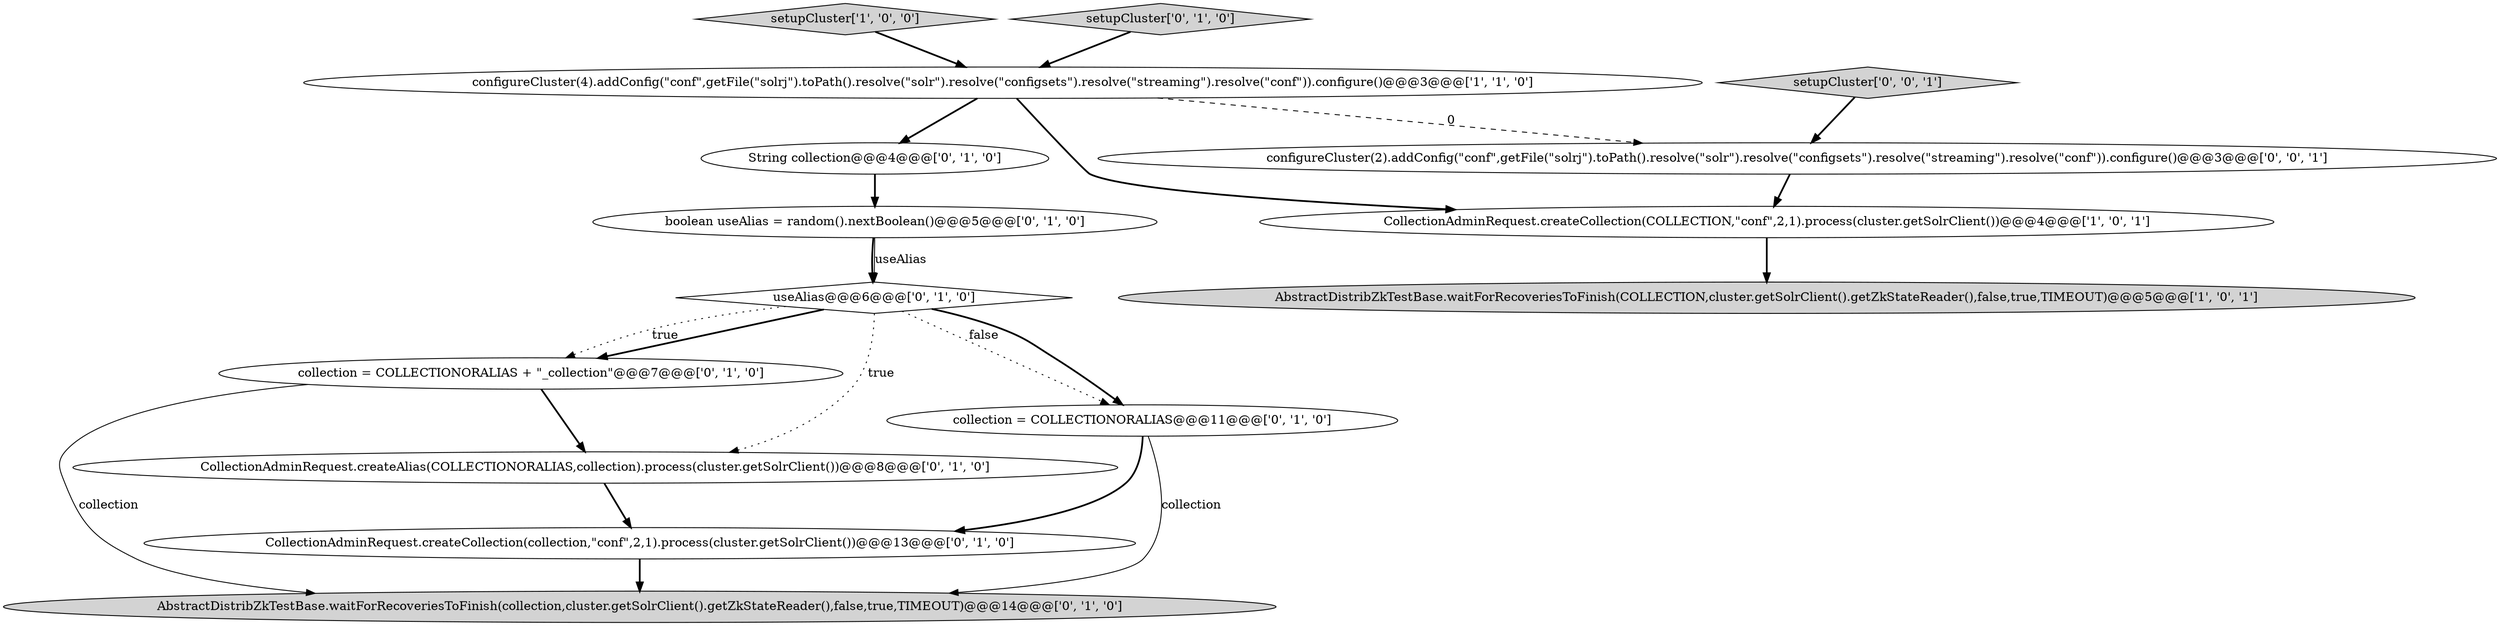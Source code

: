 digraph {
0 [style = filled, label = "setupCluster['1', '0', '0']", fillcolor = lightgray, shape = diamond image = "AAA0AAABBB1BBB"];
2 [style = filled, label = "CollectionAdminRequest.createCollection(COLLECTION,\"conf\",2,1).process(cluster.getSolrClient())@@@4@@@['1', '0', '1']", fillcolor = white, shape = ellipse image = "AAA0AAABBB1BBB"];
10 [style = filled, label = "useAlias@@@6@@@['0', '1', '0']", fillcolor = white, shape = diamond image = "AAA1AAABBB2BBB"];
13 [style = filled, label = "setupCluster['0', '0', '1']", fillcolor = lightgray, shape = diamond image = "AAA0AAABBB3BBB"];
4 [style = filled, label = "String collection@@@4@@@['0', '1', '0']", fillcolor = white, shape = ellipse image = "AAA0AAABBB2BBB"];
6 [style = filled, label = "collection = COLLECTIONORALIAS + \"_collection\"@@@7@@@['0', '1', '0']", fillcolor = white, shape = ellipse image = "AAA1AAABBB2BBB"];
7 [style = filled, label = "CollectionAdminRequest.createAlias(COLLECTIONORALIAS,collection).process(cluster.getSolrClient())@@@8@@@['0', '1', '0']", fillcolor = white, shape = ellipse image = "AAA1AAABBB2BBB"];
1 [style = filled, label = "AbstractDistribZkTestBase.waitForRecoveriesToFinish(COLLECTION,cluster.getSolrClient().getZkStateReader(),false,true,TIMEOUT)@@@5@@@['1', '0', '1']", fillcolor = lightgray, shape = ellipse image = "AAA0AAABBB1BBB"];
8 [style = filled, label = "collection = COLLECTIONORALIAS@@@11@@@['0', '1', '0']", fillcolor = white, shape = ellipse image = "AAA1AAABBB2BBB"];
5 [style = filled, label = "CollectionAdminRequest.createCollection(collection,\"conf\",2,1).process(cluster.getSolrClient())@@@13@@@['0', '1', '0']", fillcolor = white, shape = ellipse image = "AAA1AAABBB2BBB"];
11 [style = filled, label = "AbstractDistribZkTestBase.waitForRecoveriesToFinish(collection,cluster.getSolrClient().getZkStateReader(),false,true,TIMEOUT)@@@14@@@['0', '1', '0']", fillcolor = lightgray, shape = ellipse image = "AAA1AAABBB2BBB"];
14 [style = filled, label = "configureCluster(2).addConfig(\"conf\",getFile(\"solrj\").toPath().resolve(\"solr\").resolve(\"configsets\").resolve(\"streaming\").resolve(\"conf\")).configure()@@@3@@@['0', '0', '1']", fillcolor = white, shape = ellipse image = "AAA0AAABBB3BBB"];
9 [style = filled, label = "boolean useAlias = random().nextBoolean()@@@5@@@['0', '1', '0']", fillcolor = white, shape = ellipse image = "AAA0AAABBB2BBB"];
3 [style = filled, label = "configureCluster(4).addConfig(\"conf\",getFile(\"solrj\").toPath().resolve(\"solr\").resolve(\"configsets\").resolve(\"streaming\").resolve(\"conf\")).configure()@@@3@@@['1', '1', '0']", fillcolor = white, shape = ellipse image = "AAA0AAABBB1BBB"];
12 [style = filled, label = "setupCluster['0', '1', '0']", fillcolor = lightgray, shape = diamond image = "AAA0AAABBB2BBB"];
9->10 [style = solid, label="useAlias"];
8->5 [style = bold, label=""];
10->6 [style = bold, label=""];
10->8 [style = dotted, label="false"];
3->2 [style = bold, label=""];
10->8 [style = bold, label=""];
3->14 [style = dashed, label="0"];
0->3 [style = bold, label=""];
10->7 [style = dotted, label="true"];
8->11 [style = solid, label="collection"];
6->11 [style = solid, label="collection"];
5->11 [style = bold, label=""];
12->3 [style = bold, label=""];
4->9 [style = bold, label=""];
2->1 [style = bold, label=""];
7->5 [style = bold, label=""];
14->2 [style = bold, label=""];
10->6 [style = dotted, label="true"];
6->7 [style = bold, label=""];
13->14 [style = bold, label=""];
3->4 [style = bold, label=""];
9->10 [style = bold, label=""];
}
